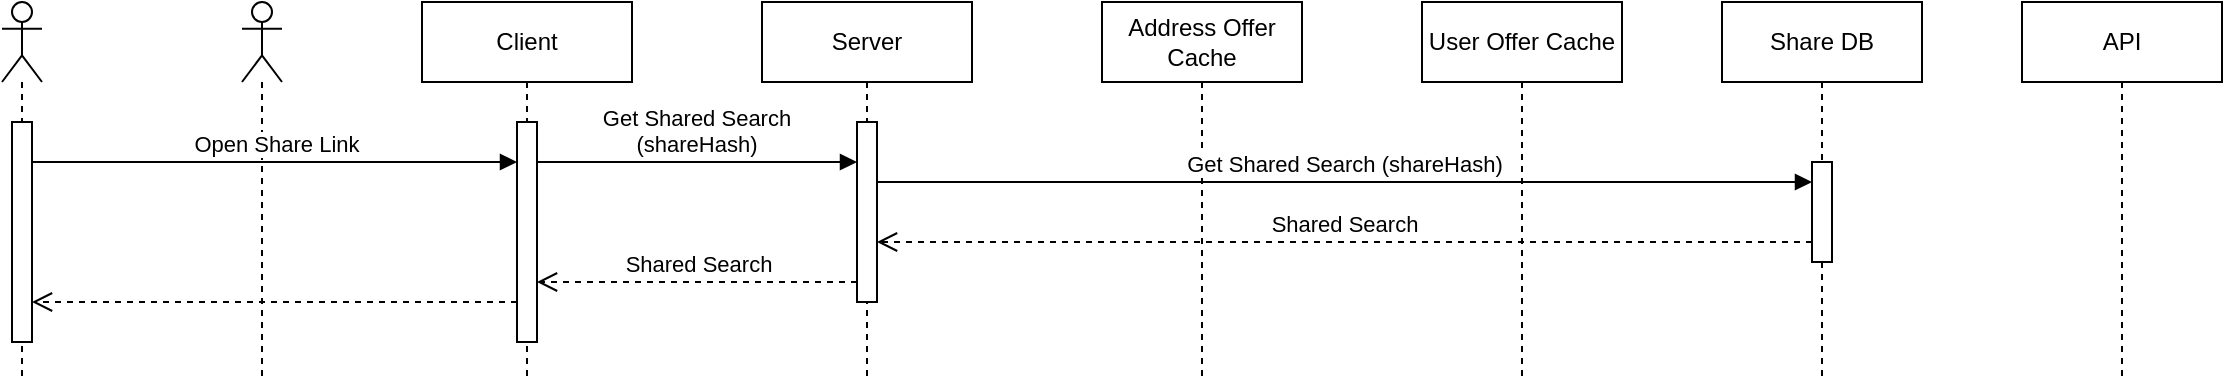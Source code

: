 <mxfile version="26.2.15">
  <diagram name="Page-1" id="E9e7qBZs7RoKP33l-C1c">
    <mxGraphModel dx="1796" dy="1715" grid="1" gridSize="10" guides="1" tooltips="1" connect="1" arrows="1" fold="1" page="1" pageScale="1" pageWidth="850" pageHeight="1100" math="0" shadow="0">
      <root>
        <mxCell id="0" />
        <mxCell id="1" parent="0" />
        <mxCell id="-dfsXuPhAGWFAXaVfUa6-1" value="Address Offer Cache" style="shape=umlLifeline;perimeter=lifelinePerimeter;whiteSpace=wrap;html=1;container=1;dropTarget=0;collapsible=0;recursiveResize=0;outlineConnect=0;portConstraint=eastwest;newEdgeStyle={&quot;curved&quot;:0,&quot;rounded&quot;:0};" vertex="1" parent="1">
          <mxGeometry x="520" y="-670" width="100" height="190" as="geometry" />
        </mxCell>
        <mxCell id="-dfsXuPhAGWFAXaVfUa6-2" value="API" style="shape=umlLifeline;perimeter=lifelinePerimeter;whiteSpace=wrap;html=1;container=1;dropTarget=0;collapsible=0;recursiveResize=0;outlineConnect=0;portConstraint=eastwest;newEdgeStyle={&quot;curved&quot;:0,&quot;rounded&quot;:0};" vertex="1" parent="1">
          <mxGeometry x="980" y="-670" width="100" height="190" as="geometry" />
        </mxCell>
        <mxCell id="-dfsXuPhAGWFAXaVfUa6-3" value="Share DB" style="shape=umlLifeline;perimeter=lifelinePerimeter;whiteSpace=wrap;html=1;container=1;dropTarget=0;collapsible=0;recursiveResize=0;outlineConnect=0;portConstraint=eastwest;newEdgeStyle={&quot;curved&quot;:0,&quot;rounded&quot;:0};" vertex="1" parent="1">
          <mxGeometry x="830" y="-670" width="100" height="190" as="geometry" />
        </mxCell>
        <mxCell id="-dfsXuPhAGWFAXaVfUa6-28" value="" style="html=1;points=[[0,0,0,0,5],[0,1,0,0,-5],[1,0,0,0,5],[1,1,0,0,-5]];perimeter=orthogonalPerimeter;outlineConnect=0;targetShapes=umlLifeline;portConstraint=eastwest;newEdgeStyle={&quot;curved&quot;:0,&quot;rounded&quot;:0};" vertex="1" parent="-dfsXuPhAGWFAXaVfUa6-3">
          <mxGeometry x="45" y="80" width="10" height="50" as="geometry" />
        </mxCell>
        <mxCell id="-dfsXuPhAGWFAXaVfUa6-5" value="User Offer Cache" style="shape=umlLifeline;perimeter=lifelinePerimeter;whiteSpace=wrap;html=1;container=1;dropTarget=0;collapsible=0;recursiveResize=0;outlineConnect=0;portConstraint=eastwest;newEdgeStyle={&quot;curved&quot;:0,&quot;rounded&quot;:0};" vertex="1" parent="1">
          <mxGeometry x="680" y="-670" width="100" height="190" as="geometry" />
        </mxCell>
        <mxCell id="-dfsXuPhAGWFAXaVfUa6-7" value="Client" style="shape=umlLifeline;perimeter=lifelinePerimeter;whiteSpace=wrap;html=1;container=1;dropTarget=0;collapsible=0;recursiveResize=0;outlineConnect=0;portConstraint=eastwest;newEdgeStyle={&quot;curved&quot;:0,&quot;rounded&quot;:0};" vertex="1" parent="1">
          <mxGeometry x="180" y="-670" width="105" height="190" as="geometry" />
        </mxCell>
        <mxCell id="-dfsXuPhAGWFAXaVfUa6-8" value="" style="html=1;points=[[0,0,0,0,5],[0,1,0,0,-5],[1,0,0,0,5],[1,1,0,0,-5]];perimeter=orthogonalPerimeter;outlineConnect=0;targetShapes=umlLifeline;portConstraint=eastwest;newEdgeStyle={&quot;curved&quot;:0,&quot;rounded&quot;:0};" vertex="1" parent="-dfsXuPhAGWFAXaVfUa6-7">
          <mxGeometry x="47.5" y="60" width="10" height="110" as="geometry" />
        </mxCell>
        <mxCell id="-dfsXuPhAGWFAXaVfUa6-9" value="Server" style="shape=umlLifeline;perimeter=lifelinePerimeter;whiteSpace=wrap;html=1;container=1;dropTarget=0;collapsible=0;recursiveResize=0;outlineConnect=0;portConstraint=eastwest;newEdgeStyle={&quot;curved&quot;:0,&quot;rounded&quot;:0};" vertex="1" parent="1">
          <mxGeometry x="350" y="-670" width="105" height="190" as="geometry" />
        </mxCell>
        <mxCell id="-dfsXuPhAGWFAXaVfUa6-10" value="" style="html=1;points=[[0,0,0,0,5],[0,1,0,0,-5],[1,0,0,0,5],[1,1,0,0,-5]];perimeter=orthogonalPerimeter;outlineConnect=0;targetShapes=umlLifeline;portConstraint=eastwest;newEdgeStyle={&quot;curved&quot;:0,&quot;rounded&quot;:0};" vertex="1" parent="-dfsXuPhAGWFAXaVfUa6-9">
          <mxGeometry x="47.5" y="60" width="10" height="90" as="geometry" />
        </mxCell>
        <mxCell id="-dfsXuPhAGWFAXaVfUa6-13" value="" style="shape=umlLifeline;perimeter=lifelinePerimeter;whiteSpace=wrap;html=1;container=1;dropTarget=0;collapsible=0;recursiveResize=0;outlineConnect=0;portConstraint=eastwest;newEdgeStyle={&quot;curved&quot;:0,&quot;rounded&quot;:0};participant=umlActor;" vertex="1" parent="1">
          <mxGeometry x="90" y="-670" width="20" height="190" as="geometry" />
        </mxCell>
        <mxCell id="-dfsXuPhAGWFAXaVfUa6-15" value="Open Share Link" style="html=1;verticalAlign=bottom;endArrow=block;curved=0;rounded=0;" edge="1" parent="1" source="-dfsXuPhAGWFAXaVfUa6-25" target="-dfsXuPhAGWFAXaVfUa6-8">
          <mxGeometry width="80" relative="1" as="geometry">
            <mxPoint x="105" y="-590" as="sourcePoint" />
            <mxPoint x="225" y="-630" as="targetPoint" />
            <Array as="points">
              <mxPoint x="170" y="-590" />
            </Array>
          </mxGeometry>
        </mxCell>
        <mxCell id="-dfsXuPhAGWFAXaVfUa6-16" value="Get Shared Search&lt;div&gt;(shareHash&lt;span style=&quot;background-color: light-dark(#ffffff, var(--ge-dark-color, #121212)); color: light-dark(rgb(0, 0, 0), rgb(255, 255, 255));&quot;&gt;)&lt;/span&gt;&lt;/div&gt;" style="html=1;verticalAlign=bottom;endArrow=block;curved=0;rounded=0;" edge="1" parent="1" source="-dfsXuPhAGWFAXaVfUa6-8" target="-dfsXuPhAGWFAXaVfUa6-10">
          <mxGeometry x="-0.005" width="80" relative="1" as="geometry">
            <mxPoint x="280" y="-640" as="sourcePoint" />
            <mxPoint x="360" y="-640" as="targetPoint" />
            <Array as="points">
              <mxPoint x="310" y="-590" />
            </Array>
            <mxPoint as="offset" />
          </mxGeometry>
        </mxCell>
        <mxCell id="-dfsXuPhAGWFAXaVfUa6-17" value="Get&amp;nbsp;&lt;span style=&quot;background-color: light-dark(#ffffff, var(--ge-dark-color, #121212)); color: light-dark(rgb(0, 0, 0), rgb(255, 255, 255));&quot;&gt;Shared Search (shareHash)&lt;/span&gt;" style="html=1;verticalAlign=bottom;endArrow=block;curved=0;rounded=0;" edge="1" parent="1" source="-dfsXuPhAGWFAXaVfUa6-10" target="-dfsXuPhAGWFAXaVfUa6-28">
          <mxGeometry x="-0.003" width="80" relative="1" as="geometry">
            <mxPoint x="407.5" y="-230" as="sourcePoint" />
            <mxPoint x="725" y="-580" as="targetPoint" />
            <Array as="points">
              <mxPoint x="470" y="-580" />
            </Array>
            <mxPoint as="offset" />
          </mxGeometry>
        </mxCell>
        <mxCell id="-dfsXuPhAGWFAXaVfUa6-18" value="Shared Search" style="html=1;verticalAlign=bottom;endArrow=open;dashed=1;endSize=8;curved=0;rounded=0;" edge="1" parent="1" source="-dfsXuPhAGWFAXaVfUa6-28" target="-dfsXuPhAGWFAXaVfUa6-10">
          <mxGeometry relative="1" as="geometry">
            <mxPoint x="725" y="-550" as="sourcePoint" />
            <mxPoint x="407.5" y="-200" as="targetPoint" />
            <Array as="points">
              <mxPoint x="500" y="-550" />
            </Array>
          </mxGeometry>
        </mxCell>
        <mxCell id="-dfsXuPhAGWFAXaVfUa6-21" value="Shared Search" style="html=1;verticalAlign=bottom;endArrow=open;dashed=1;endSize=8;curved=0;rounded=0;" edge="1" parent="1" source="-dfsXuPhAGWFAXaVfUa6-10" target="-dfsXuPhAGWFAXaVfUa6-8">
          <mxGeometry relative="1" as="geometry">
            <mxPoint x="397.5" y="-50" as="sourcePoint" />
            <mxPoint x="237.5" y="-50" as="targetPoint" />
            <Array as="points">
              <mxPoint x="320" y="-530" />
            </Array>
            <mxPoint as="offset" />
          </mxGeometry>
        </mxCell>
        <mxCell id="-dfsXuPhAGWFAXaVfUa6-24" value="" style="shape=umlLifeline;perimeter=lifelinePerimeter;whiteSpace=wrap;html=1;container=1;dropTarget=0;collapsible=0;recursiveResize=0;outlineConnect=0;portConstraint=eastwest;newEdgeStyle={&quot;curved&quot;:0,&quot;rounded&quot;:0};participant=umlActor;" vertex="1" parent="1">
          <mxGeometry x="-30" y="-670" width="20" height="190" as="geometry" />
        </mxCell>
        <mxCell id="-dfsXuPhAGWFAXaVfUa6-25" value="" style="html=1;points=[[0,0,0,0,5],[0,1,0,0,-5],[1,0,0,0,5],[1,1,0,0,-5]];perimeter=orthogonalPerimeter;outlineConnect=0;targetShapes=umlLifeline;portConstraint=eastwest;newEdgeStyle={&quot;curved&quot;:0,&quot;rounded&quot;:0};" vertex="1" parent="-dfsXuPhAGWFAXaVfUa6-24">
          <mxGeometry x="5" y="60" width="10" height="110" as="geometry" />
        </mxCell>
        <mxCell id="-dfsXuPhAGWFAXaVfUa6-26" value="" style="html=1;verticalAlign=bottom;endArrow=open;dashed=1;endSize=8;curved=0;rounded=0;" edge="1" parent="1" source="-dfsXuPhAGWFAXaVfUa6-8" target="-dfsXuPhAGWFAXaVfUa6-25">
          <mxGeometry x="-0.006" relative="1" as="geometry">
            <mxPoint x="95" y="-320" as="sourcePoint" />
            <mxPoint x="115" y="-330" as="targetPoint" />
            <Array as="points">
              <mxPoint x="50" y="-520" />
            </Array>
            <mxPoint as="offset" />
          </mxGeometry>
        </mxCell>
      </root>
    </mxGraphModel>
  </diagram>
</mxfile>
